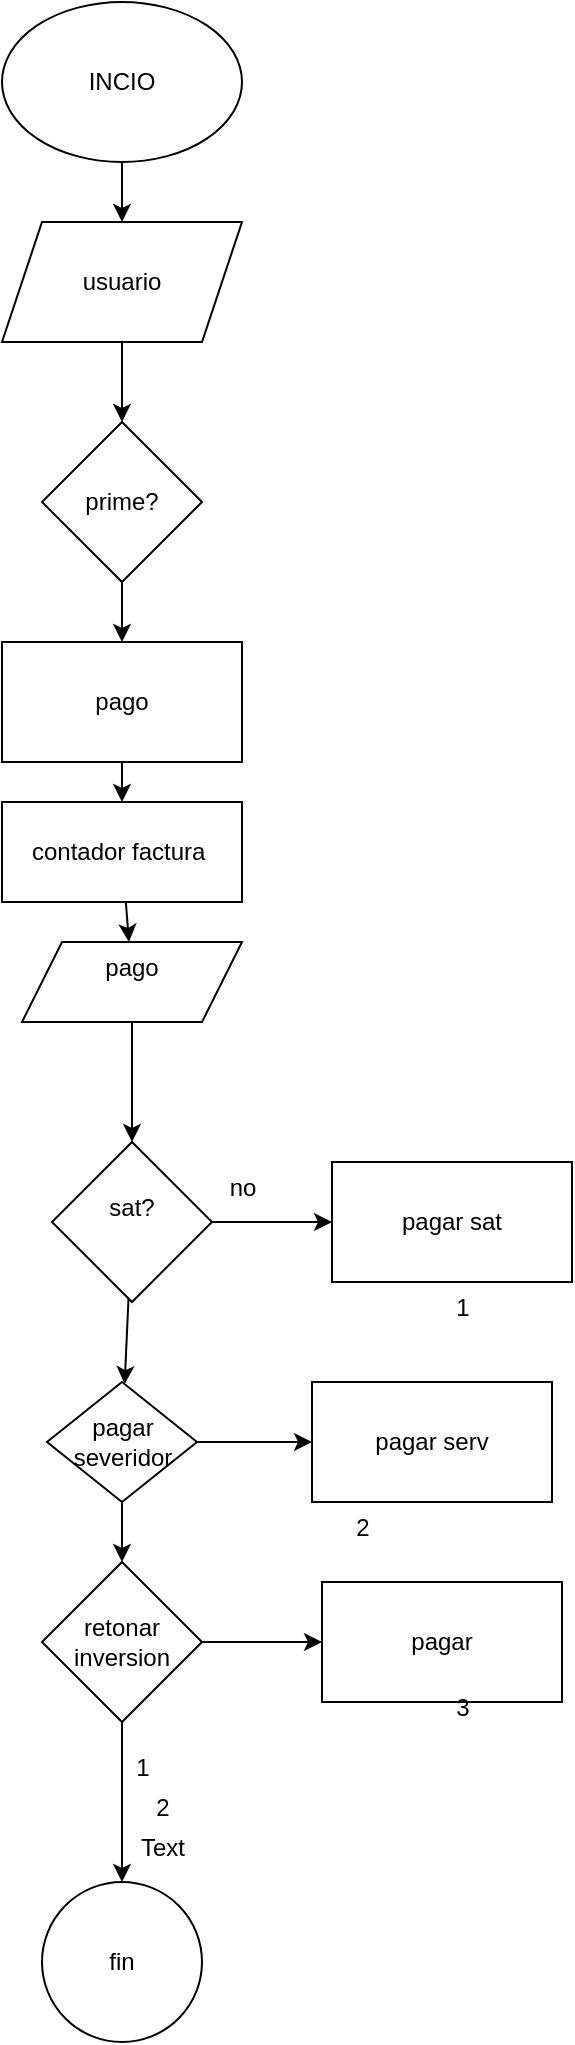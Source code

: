 <mxfile>
    <diagram id="egrYJ97eT1PVkcHzU-IP" name="Page-1">
        <mxGraphModel dx="878" dy="1804" grid="1" gridSize="10" guides="1" tooltips="1" connect="1" arrows="1" fold="1" page="1" pageScale="1" pageWidth="850" pageHeight="1100" math="0" shadow="0">
            <root>
                <mxCell id="0"/>
                <mxCell id="1" parent="0"/>
                <mxCell id="2" value="INCIO" style="ellipse;whiteSpace=wrap;html=1;" vertex="1" parent="1">
                    <mxGeometry x="260" y="-1090" width="120" height="80" as="geometry"/>
                </mxCell>
                <mxCell id="12" value="" style="edgeStyle=none;html=1;" edge="1" parent="1" target="11">
                    <mxGeometry relative="1" as="geometry">
                        <mxPoint x="360" y="-280" as="sourcePoint"/>
                    </mxGeometry>
                </mxCell>
                <mxCell id="15" value="" style="edgeStyle=none;html=1;" edge="1" parent="1" source="13" target="14">
                    <mxGeometry relative="1" as="geometry"/>
                </mxCell>
                <mxCell id="13" value="usuario" style="shape=parallelogram;perimeter=parallelogramPerimeter;whiteSpace=wrap;html=1;fixedSize=1;" vertex="1" parent="1">
                    <mxGeometry x="260" y="-980" width="120" height="60" as="geometry"/>
                </mxCell>
                <mxCell id="17" value="" style="edgeStyle=none;html=1;" edge="1" parent="1" source="14" target="16">
                    <mxGeometry relative="1" as="geometry"/>
                </mxCell>
                <mxCell id="23" value="" style="edgeStyle=none;html=1;" edge="1" parent="1" source="16" target="22">
                    <mxGeometry relative="1" as="geometry"/>
                </mxCell>
                <mxCell id="16" value="pago" style="whiteSpace=wrap;html=1;" vertex="1" parent="1">
                    <mxGeometry x="260" y="-770" width="120" height="60" as="geometry"/>
                </mxCell>
                <mxCell id="19" value="" style="edgeStyle=none;html=1;" edge="1" parent="1" source="2" target="13">
                    <mxGeometry relative="1" as="geometry">
                        <mxPoint x="320" y="-1010" as="sourcePoint"/>
                        <mxPoint x="320" y="-430" as="targetPoint"/>
                    </mxGeometry>
                </mxCell>
                <mxCell id="14" value="prime?" style="rhombus;whiteSpace=wrap;html=1;" vertex="1" parent="1">
                    <mxGeometry x="280" y="-880" width="80" height="80" as="geometry"/>
                </mxCell>
                <mxCell id="25" value="" style="edgeStyle=none;html=1;" edge="1" parent="1" source="22" target="24">
                    <mxGeometry relative="1" as="geometry"/>
                </mxCell>
                <mxCell id="22" value="contador factura&amp;nbsp;" style="whiteSpace=wrap;html=1;" vertex="1" parent="1">
                    <mxGeometry x="260" y="-690" width="120" height="50" as="geometry"/>
                </mxCell>
                <mxCell id="27" value="" style="edgeStyle=none;html=1;" edge="1" parent="1" source="24" target="26">
                    <mxGeometry relative="1" as="geometry"/>
                </mxCell>
                <mxCell id="24" value="pago&lt;div&gt;&lt;br&gt;&lt;/div&gt;" style="shape=parallelogram;perimeter=parallelogramPerimeter;whiteSpace=wrap;html=1;fixedSize=1;" vertex="1" parent="1">
                    <mxGeometry x="270" y="-620" width="110" height="40" as="geometry"/>
                </mxCell>
                <mxCell id="29" value="" style="edgeStyle=none;html=1;" edge="1" parent="1" source="26" target="28">
                    <mxGeometry relative="1" as="geometry"/>
                </mxCell>
                <mxCell id="32" value="" style="edgeStyle=none;html=1;" edge="1" parent="1" source="26" target="31">
                    <mxGeometry relative="1" as="geometry"/>
                </mxCell>
                <mxCell id="26" value="sat?&lt;div&gt;&lt;br&gt;&lt;/div&gt;" style="rhombus;whiteSpace=wrap;html=1;" vertex="1" parent="1">
                    <mxGeometry x="285" y="-520" width="80" height="80" as="geometry"/>
                </mxCell>
                <mxCell id="28" value="pagar sat" style="whiteSpace=wrap;html=1;" vertex="1" parent="1">
                    <mxGeometry x="425" y="-510" width="120" height="60" as="geometry"/>
                </mxCell>
                <mxCell id="30" value="no" style="text;html=1;align=center;verticalAlign=middle;resizable=0;points=[];autosize=1;strokeColor=none;fillColor=none;" vertex="1" parent="1">
                    <mxGeometry x="360" y="-512" width="40" height="30" as="geometry"/>
                </mxCell>
                <mxCell id="34" value="" style="edgeStyle=none;html=1;" edge="1" parent="1" source="31" target="33">
                    <mxGeometry relative="1" as="geometry"/>
                </mxCell>
                <mxCell id="36" value="" style="edgeStyle=none;html=1;" edge="1" parent="1" source="31" target="35">
                    <mxGeometry relative="1" as="geometry"/>
                </mxCell>
                <mxCell id="31" value="pagar severidor" style="rhombus;whiteSpace=wrap;html=1;" vertex="1" parent="1">
                    <mxGeometry x="282.5" y="-400" width="75" height="60" as="geometry"/>
                </mxCell>
                <mxCell id="38" value="" style="edgeStyle=none;html=1;" edge="1" parent="1" source="33" target="37">
                    <mxGeometry relative="1" as="geometry"/>
                </mxCell>
                <mxCell id="40" value="" style="edgeStyle=none;html=1;" edge="1" parent="1" source="33" target="39">
                    <mxGeometry relative="1" as="geometry"/>
                </mxCell>
                <mxCell id="33" value="retonar inversion" style="rhombus;whiteSpace=wrap;html=1;" vertex="1" parent="1">
                    <mxGeometry x="280" y="-310" width="80" height="80" as="geometry"/>
                </mxCell>
                <mxCell id="35" value="pagar serv" style="whiteSpace=wrap;html=1;" vertex="1" parent="1">
                    <mxGeometry x="415" y="-400" width="120" height="60" as="geometry"/>
                </mxCell>
                <mxCell id="37" value="pagar" style="whiteSpace=wrap;html=1;" vertex="1" parent="1">
                    <mxGeometry x="420" y="-300" width="120" height="60" as="geometry"/>
                </mxCell>
                <mxCell id="39" value="fin" style="ellipse;whiteSpace=wrap;html=1;" vertex="1" parent="1">
                    <mxGeometry x="280" y="-150" width="80" height="80" as="geometry"/>
                </mxCell>
                <mxCell id="41" value="1" style="text;html=1;align=center;verticalAlign=middle;resizable=0;points=[];autosize=1;strokeColor=none;fillColor=none;" vertex="1" parent="1">
                    <mxGeometry x="475" y="-452" width="30" height="30" as="geometry"/>
                </mxCell>
                <mxCell id="42" value="1" style="text;html=1;align=center;verticalAlign=middle;resizable=0;points=[];autosize=1;strokeColor=none;fillColor=none;" vertex="1" parent="1">
                    <mxGeometry x="315" y="-222" width="30" height="30" as="geometry"/>
                </mxCell>
                <mxCell id="43" value="2" style="text;html=1;align=center;verticalAlign=middle;resizable=0;points=[];autosize=1;strokeColor=none;fillColor=none;" vertex="1" parent="1">
                    <mxGeometry x="425" y="-342" width="30" height="30" as="geometry"/>
                </mxCell>
                <mxCell id="44" value="2" style="text;html=1;align=center;verticalAlign=middle;resizable=0;points=[];autosize=1;strokeColor=none;fillColor=none;" vertex="1" parent="1">
                    <mxGeometry x="325" y="-202" width="30" height="30" as="geometry"/>
                </mxCell>
                <mxCell id="45" value="3" style="text;html=1;align=center;verticalAlign=middle;resizable=0;points=[];autosize=1;strokeColor=none;fillColor=none;" vertex="1" parent="1">
                    <mxGeometry x="475" y="-252" width="30" height="30" as="geometry"/>
                </mxCell>
                <mxCell id="46" value="Text" style="text;html=1;align=center;verticalAlign=middle;resizable=0;points=[];autosize=1;strokeColor=none;fillColor=none;" vertex="1" parent="1">
                    <mxGeometry x="315" y="-182" width="50" height="30" as="geometry"/>
                </mxCell>
            </root>
        </mxGraphModel>
    </diagram>
</mxfile>